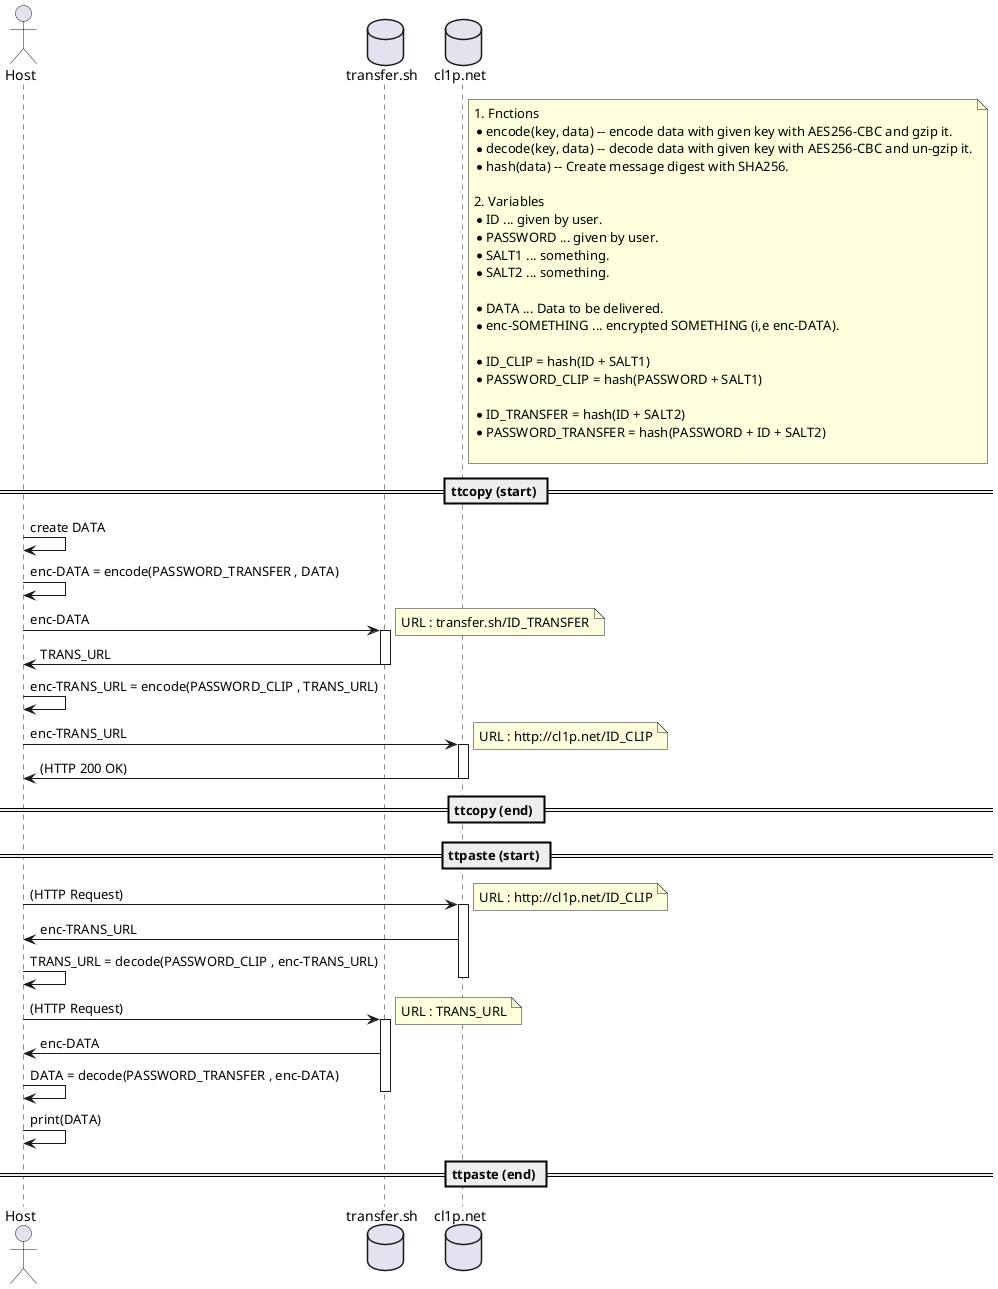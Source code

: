 @startuml
actor Host
database transfer.sh
database cl1p.net

note right of cl1p.net
    # Fnctions
    * encode(key, data) -- encode data with given key with AES256-CBC and gzip it.
    * decode(key, data) -- decode data with given key with AES256-CBC and un-gzip it.
    * hash(data) -- Create message digest with SHA256.

    # Variables
    * ID ... given by user.
    * PASSWORD ... given by user.
    * SALT1 ... something.
    * SALT2 ... something.

    * DATA ... Data to be delivered.
    * enc-SOMETHING ... encrypted SOMETHING (i,e enc-DATA).

    * ID_CLIP = hash(ID + SALT1)
    * PASSWORD_CLIP = hash(PASSWORD + SALT1)

    * ID_TRANSFER = hash(ID + SALT2)
    * PASSWORD_TRANSFER = hash(PASSWORD + ID + SALT2)

end note

== ttcopy (start) ==

Host -> Host : create DATA
Host -> Host : enc-DATA = encode(PASSWORD_TRANSFER , DATA)
Host -> transfer.sh : enc-DATA
note right : URL : transfer.sh/ID_TRANSFER
activate transfer.sh
transfer.sh -> Host : TRANS_URL
deactivate transfer.sh

Host -> Host : enc-TRANS_URL = encode(PASSWORD_CLIP , TRANS_URL)

Host -> cl1p.net : enc-TRANS_URL
note right : URL : http://cl1p.net/ID_CLIP

activate cl1p.net
cl1p.net -> Host : (HTTP 200 OK)
deactivate cl1p.net

== ttcopy (end) ==

== ttpaste (start) ==

Host -> cl1p.net : (HTTP Request)
note right : URL : http://cl1p.net/ID_CLIP
activate cl1p.net
cl1p.net -> Host : enc-TRANS_URL
Host -> Host : TRANS_URL = decode(PASSWORD_CLIP , enc-TRANS_URL)
deactivate cl1p.net

Host -> transfer.sh : (HTTP Request)
note right : URL : TRANS_URL
activate transfer.sh
transfer.sh -> Host : enc-DATA
Host -> Host : DATA = decode(PASSWORD_TRANSFER , enc-DATA)
deactivate transfer.sh
Host -> Host : print(DATA)

== ttpaste (end) ==

@enduml
